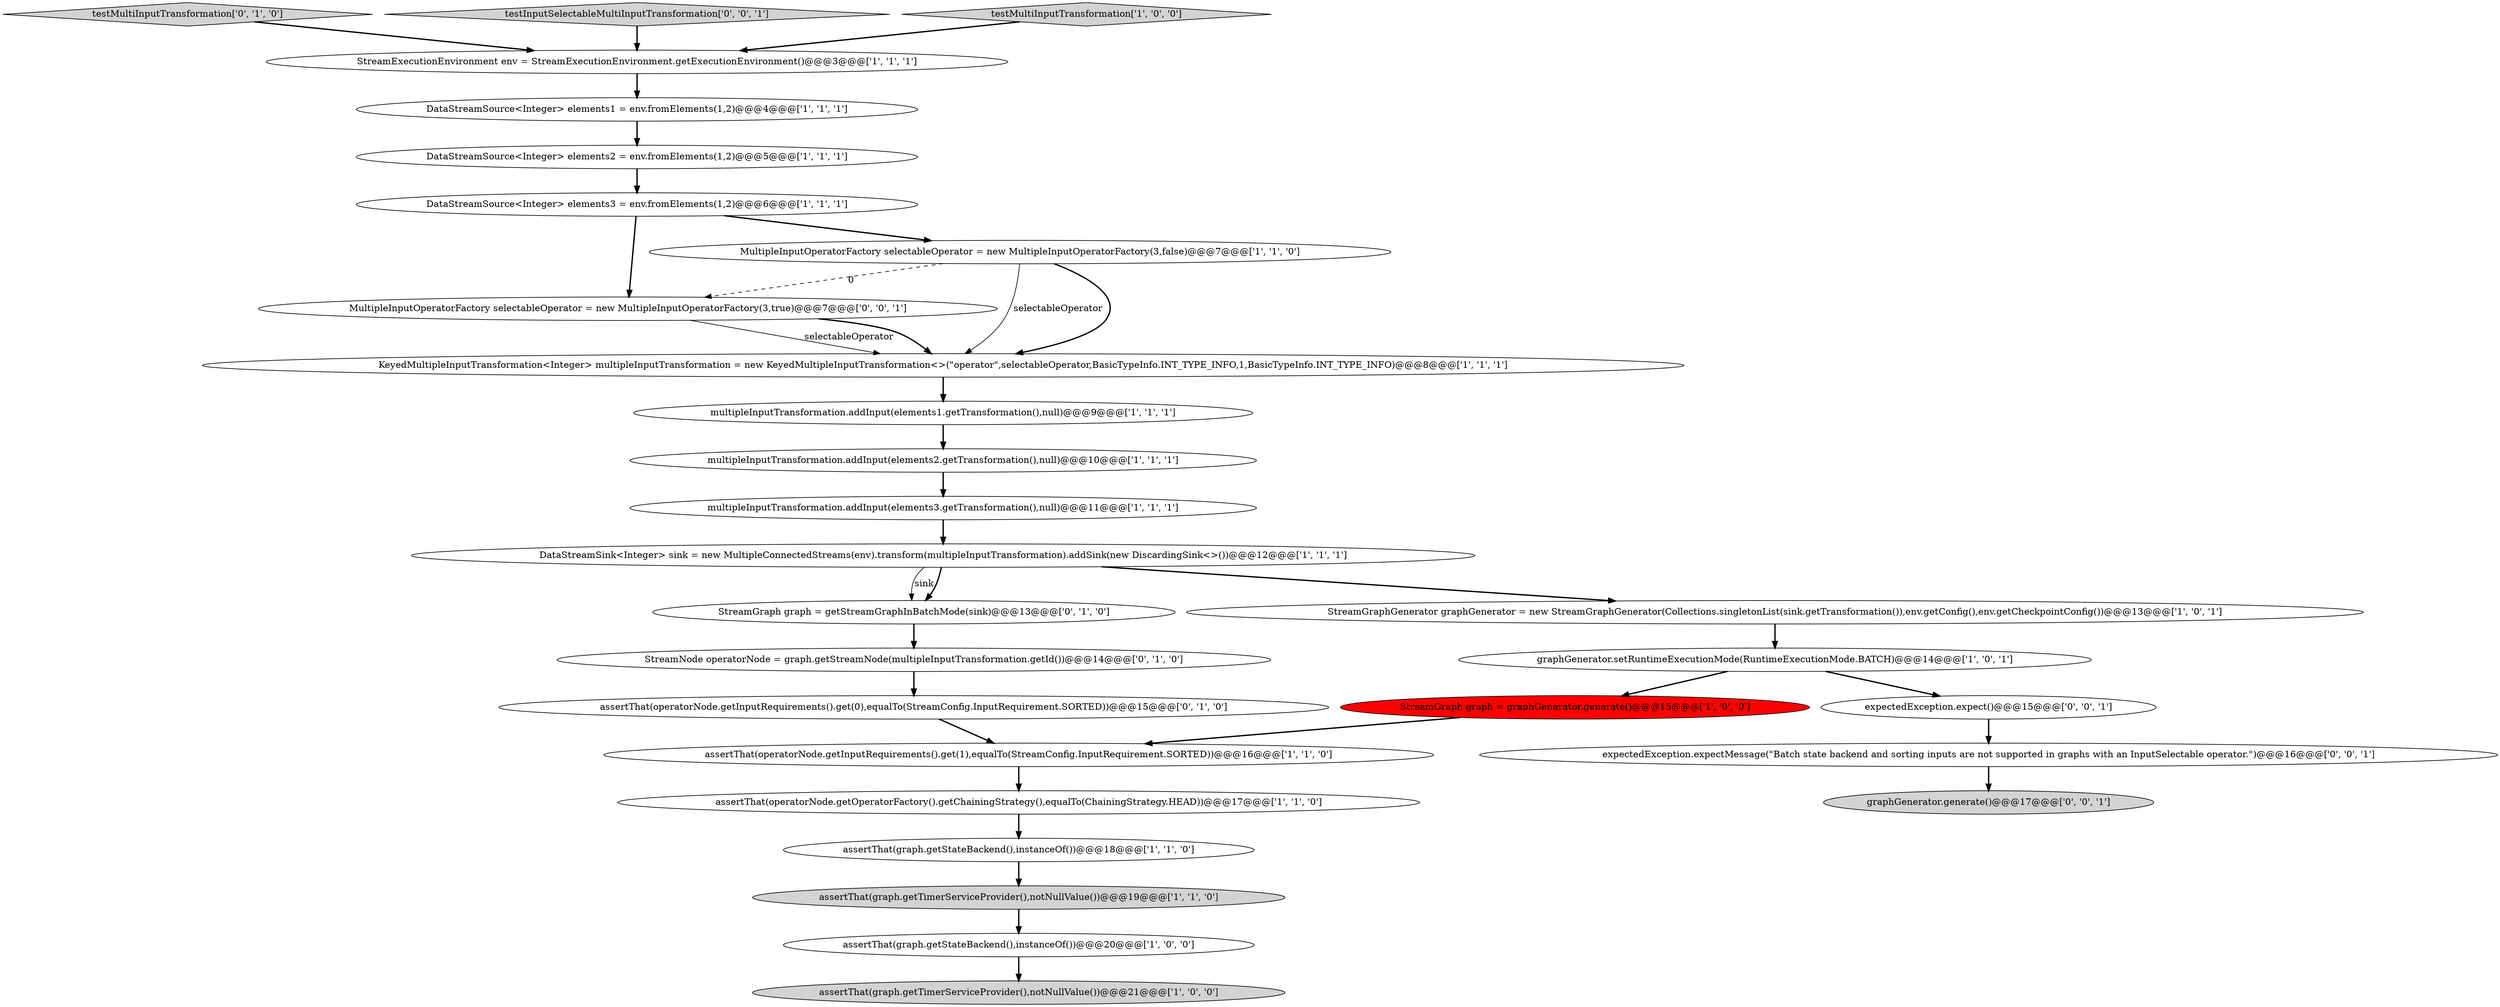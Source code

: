 digraph {
8 [style = filled, label = "multipleInputTransformation.addInput(elements1.getTransformation(),null)@@@9@@@['1', '1', '1']", fillcolor = white, shape = ellipse image = "AAA0AAABBB1BBB"];
6 [style = filled, label = "assertThat(graph.getStateBackend(),instanceOf())@@@20@@@['1', '0', '0']", fillcolor = white, shape = ellipse image = "AAA0AAABBB1BBB"];
16 [style = filled, label = "multipleInputTransformation.addInput(elements3.getTransformation(),null)@@@11@@@['1', '1', '1']", fillcolor = white, shape = ellipse image = "AAA0AAABBB1BBB"];
13 [style = filled, label = "assertThat(operatorNode.getOperatorFactory().getChainingStrategy(),equalTo(ChainingStrategy.HEAD))@@@17@@@['1', '1', '0']", fillcolor = white, shape = ellipse image = "AAA0AAABBB1BBB"];
21 [style = filled, label = "StreamNode operatorNode = graph.getStreamNode(multipleInputTransformation.getId())@@@14@@@['0', '1', '0']", fillcolor = white, shape = ellipse image = "AAA0AAABBB2BBB"];
3 [style = filled, label = "assertThat(operatorNode.getInputRequirements().get(1),equalTo(StreamConfig.InputRequirement.SORTED))@@@16@@@['1', '1', '0']", fillcolor = white, shape = ellipse image = "AAA0AAABBB1BBB"];
25 [style = filled, label = "expectedException.expectMessage(\"Batch state backend and sorting inputs are not supported in graphs with an InputSelectable operator.\")@@@16@@@['0', '0', '1']", fillcolor = white, shape = ellipse image = "AAA0AAABBB3BBB"];
27 [style = filled, label = "MultipleInputOperatorFactory selectableOperator = new MultipleInputOperatorFactory(3,true)@@@7@@@['0', '0', '1']", fillcolor = white, shape = ellipse image = "AAA0AAABBB3BBB"];
11 [style = filled, label = "graphGenerator.setRuntimeExecutionMode(RuntimeExecutionMode.BATCH)@@@14@@@['1', '0', '1']", fillcolor = white, shape = ellipse image = "AAA0AAABBB1BBB"];
20 [style = filled, label = "assertThat(operatorNode.getInputRequirements().get(0),equalTo(StreamConfig.InputRequirement.SORTED))@@@15@@@['0', '1', '0']", fillcolor = white, shape = ellipse image = "AAA0AAABBB2BBB"];
23 [style = filled, label = "testMultiInputTransformation['0', '1', '0']", fillcolor = lightgray, shape = diamond image = "AAA0AAABBB2BBB"];
9 [style = filled, label = "DataStreamSource<Integer> elements3 = env.fromElements(1,2)@@@6@@@['1', '1', '1']", fillcolor = white, shape = ellipse image = "AAA0AAABBB1BBB"];
15 [style = filled, label = "StreamGraphGenerator graphGenerator = new StreamGraphGenerator(Collections.singletonList(sink.getTransformation()),env.getConfig(),env.getCheckpointConfig())@@@13@@@['1', '0', '1']", fillcolor = white, shape = ellipse image = "AAA0AAABBB1BBB"];
22 [style = filled, label = "StreamGraph graph = getStreamGraphInBatchMode(sink)@@@13@@@['0', '1', '0']", fillcolor = white, shape = ellipse image = "AAA0AAABBB2BBB"];
12 [style = filled, label = "multipleInputTransformation.addInput(elements2.getTransformation(),null)@@@10@@@['1', '1', '1']", fillcolor = white, shape = ellipse image = "AAA0AAABBB1BBB"];
1 [style = filled, label = "DataStreamSource<Integer> elements1 = env.fromElements(1,2)@@@4@@@['1', '1', '1']", fillcolor = white, shape = ellipse image = "AAA0AAABBB1BBB"];
4 [style = filled, label = "assertThat(graph.getTimerServiceProvider(),notNullValue())@@@21@@@['1', '0', '0']", fillcolor = lightgray, shape = ellipse image = "AAA0AAABBB1BBB"];
24 [style = filled, label = "testInputSelectableMultiInputTransformation['0', '0', '1']", fillcolor = lightgray, shape = diamond image = "AAA0AAABBB3BBB"];
10 [style = filled, label = "StreamExecutionEnvironment env = StreamExecutionEnvironment.getExecutionEnvironment()@@@3@@@['1', '1', '1']", fillcolor = white, shape = ellipse image = "AAA0AAABBB1BBB"];
28 [style = filled, label = "graphGenerator.generate()@@@17@@@['0', '0', '1']", fillcolor = lightgray, shape = ellipse image = "AAA0AAABBB3BBB"];
2 [style = filled, label = "StreamGraph graph = graphGenerator.generate()@@@15@@@['1', '0', '0']", fillcolor = red, shape = ellipse image = "AAA1AAABBB1BBB"];
14 [style = filled, label = "DataStreamSource<Integer> elements2 = env.fromElements(1,2)@@@5@@@['1', '1', '1']", fillcolor = white, shape = ellipse image = "AAA0AAABBB1BBB"];
18 [style = filled, label = "MultipleInputOperatorFactory selectableOperator = new MultipleInputOperatorFactory(3,false)@@@7@@@['1', '1', '0']", fillcolor = white, shape = ellipse image = "AAA0AAABBB1BBB"];
26 [style = filled, label = "expectedException.expect()@@@15@@@['0', '0', '1']", fillcolor = white, shape = ellipse image = "AAA0AAABBB3BBB"];
5 [style = filled, label = "KeyedMultipleInputTransformation<Integer> multipleInputTransformation = new KeyedMultipleInputTransformation<>(\"operator\",selectableOperator,BasicTypeInfo.INT_TYPE_INFO,1,BasicTypeInfo.INT_TYPE_INFO)@@@8@@@['1', '1', '1']", fillcolor = white, shape = ellipse image = "AAA0AAABBB1BBB"];
7 [style = filled, label = "assertThat(graph.getStateBackend(),instanceOf())@@@18@@@['1', '1', '0']", fillcolor = white, shape = ellipse image = "AAA0AAABBB1BBB"];
17 [style = filled, label = "DataStreamSink<Integer> sink = new MultipleConnectedStreams(env).transform(multipleInputTransformation).addSink(new DiscardingSink<>())@@@12@@@['1', '1', '1']", fillcolor = white, shape = ellipse image = "AAA0AAABBB1BBB"];
19 [style = filled, label = "assertThat(graph.getTimerServiceProvider(),notNullValue())@@@19@@@['1', '1', '0']", fillcolor = lightgray, shape = ellipse image = "AAA0AAABBB1BBB"];
0 [style = filled, label = "testMultiInputTransformation['1', '0', '0']", fillcolor = lightgray, shape = diamond image = "AAA0AAABBB1BBB"];
24->10 [style = bold, label=""];
5->8 [style = bold, label=""];
25->28 [style = bold, label=""];
18->5 [style = solid, label="selectableOperator"];
2->3 [style = bold, label=""];
26->25 [style = bold, label=""];
18->27 [style = dashed, label="0"];
22->21 [style = bold, label=""];
17->22 [style = solid, label="sink"];
12->16 [style = bold, label=""];
20->3 [style = bold, label=""];
16->17 [style = bold, label=""];
17->22 [style = bold, label=""];
19->6 [style = bold, label=""];
27->5 [style = solid, label="selectableOperator"];
11->2 [style = bold, label=""];
9->27 [style = bold, label=""];
6->4 [style = bold, label=""];
0->10 [style = bold, label=""];
9->18 [style = bold, label=""];
21->20 [style = bold, label=""];
15->11 [style = bold, label=""];
13->7 [style = bold, label=""];
18->5 [style = bold, label=""];
17->15 [style = bold, label=""];
23->10 [style = bold, label=""];
3->13 [style = bold, label=""];
14->9 [style = bold, label=""];
1->14 [style = bold, label=""];
27->5 [style = bold, label=""];
10->1 [style = bold, label=""];
7->19 [style = bold, label=""];
8->12 [style = bold, label=""];
11->26 [style = bold, label=""];
}
